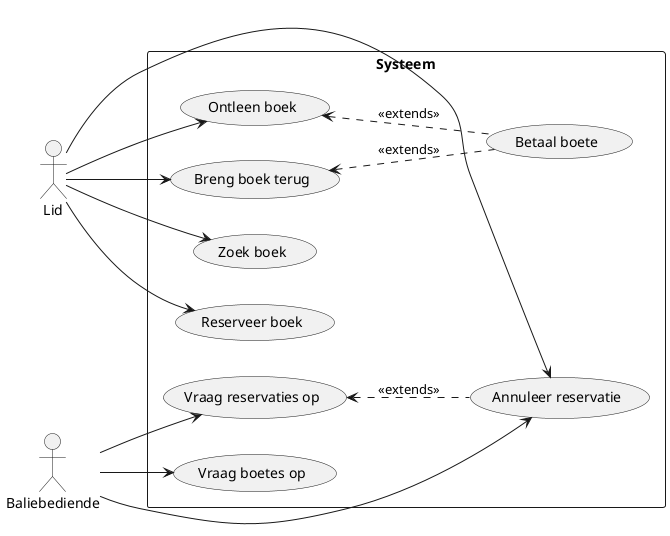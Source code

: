 @startuml Bibliotheek
left to right direction

actor Lid
actor Baliebediende

rectangle Systeem {

Lid --> (Ontleen boek)
Lid --> (Breng boek terug)
Lid --> (Zoek boek)
Lid --> (Reserveer boek)
Lid --> (Annuleer reservatie)

Baliebediende --> (Vraag boetes op)
Baliebediende --> (Vraag reservaties op)
Baliebediende --> (Annuleer reservatie)

(Breng boek terug) <.. (Betaal boete) : <<extends>>
(Ontleen boek) <.. (Betaal boete) : <<extends>>
(Vraag reservaties op) <.. (Annuleer reservatie) : <<extends>>

}




@enduml